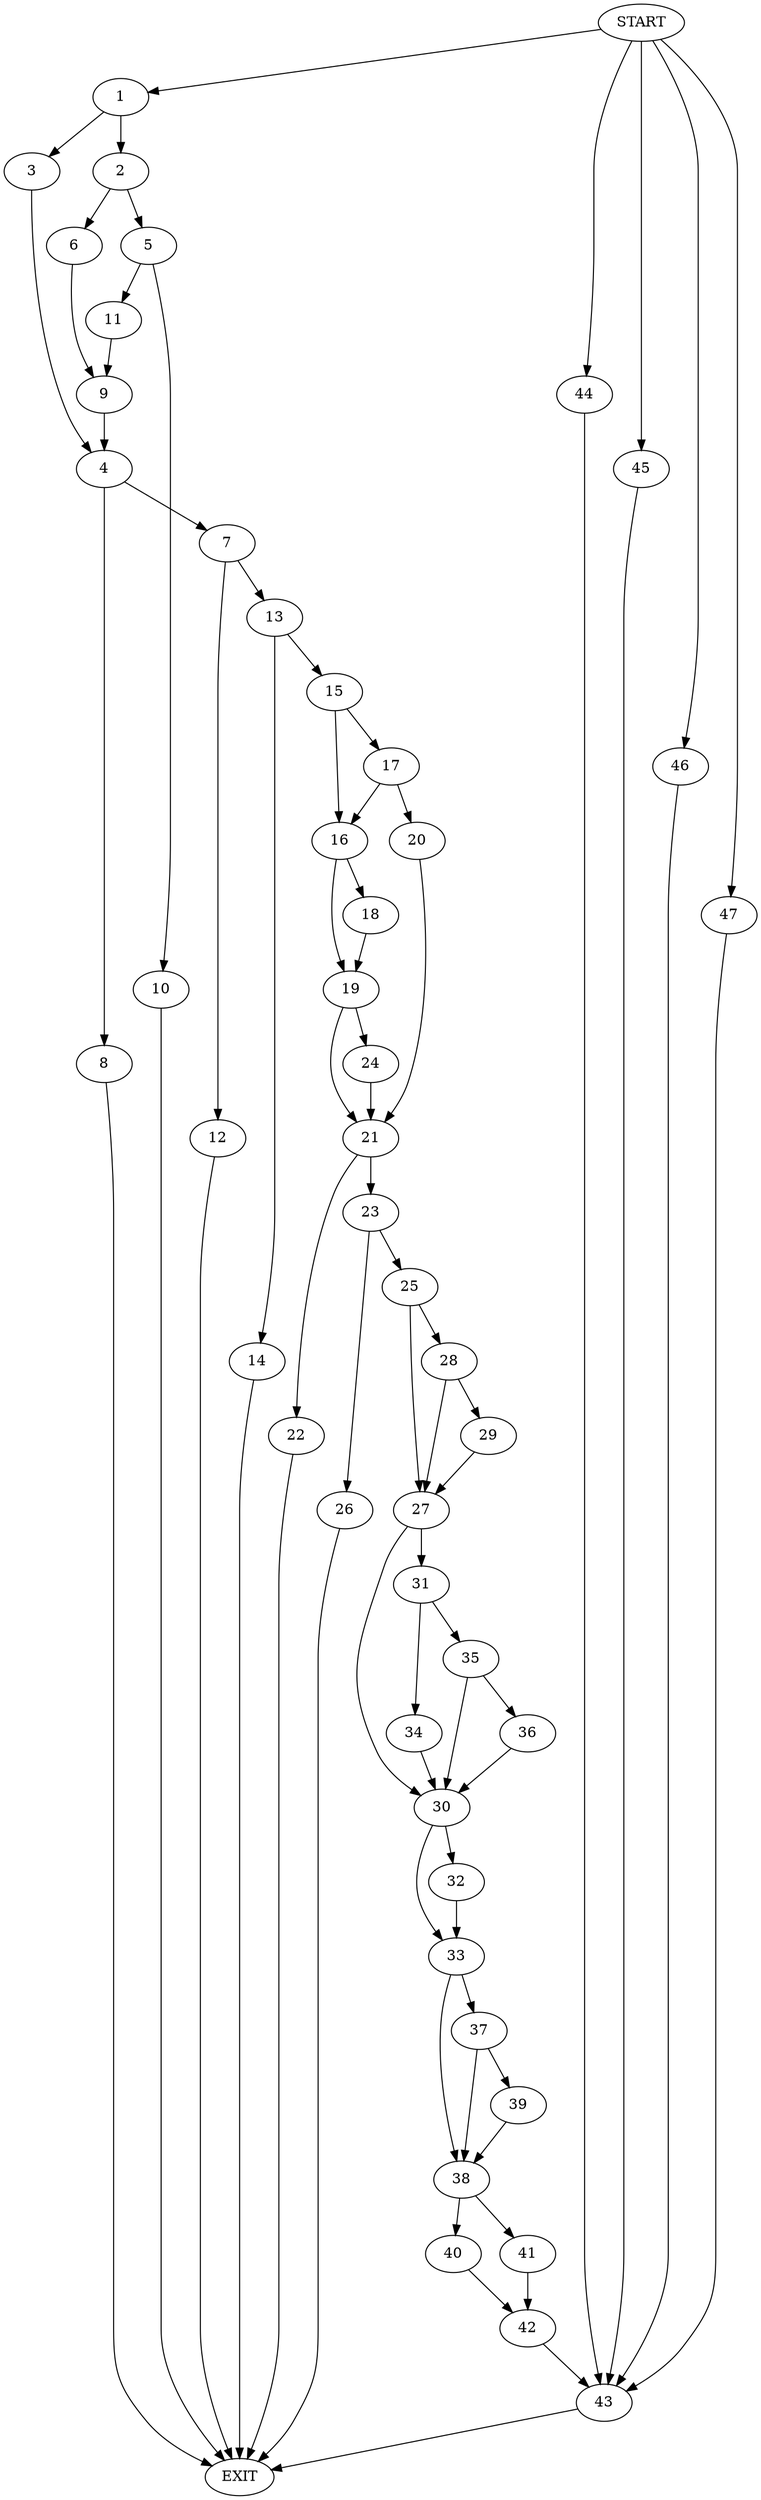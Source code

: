 digraph {
0 [label="START"]
48 [label="EXIT"]
0 -> 1
1 -> 2
1 -> 3
3 -> 4
2 -> 5
2 -> 6
4 -> 7
4 -> 8
6 -> 9
5 -> 10
5 -> 11
11 -> 9
10 -> 48
9 -> 4
8 -> 48
7 -> 12
7 -> 13
12 -> 48
13 -> 14
13 -> 15
14 -> 48
15 -> 16
15 -> 17
16 -> 18
16 -> 19
17 -> 16
17 -> 20
20 -> 21
21 -> 22
21 -> 23
19 -> 24
19 -> 21
18 -> 19
24 -> 21
22 -> 48
23 -> 25
23 -> 26
26 -> 48
25 -> 27
25 -> 28
28 -> 27
28 -> 29
27 -> 30
27 -> 31
29 -> 27
30 -> 32
30 -> 33
31 -> 34
31 -> 35
34 -> 30
35 -> 30
35 -> 36
36 -> 30
33 -> 37
33 -> 38
32 -> 33
37 -> 38
37 -> 39
38 -> 40
38 -> 41
39 -> 38
41 -> 42
40 -> 42
42 -> 43
43 -> 48
0 -> 44
44 -> 43
0 -> 45
45 -> 43
0 -> 46
46 -> 43
0 -> 47
47 -> 43
}
